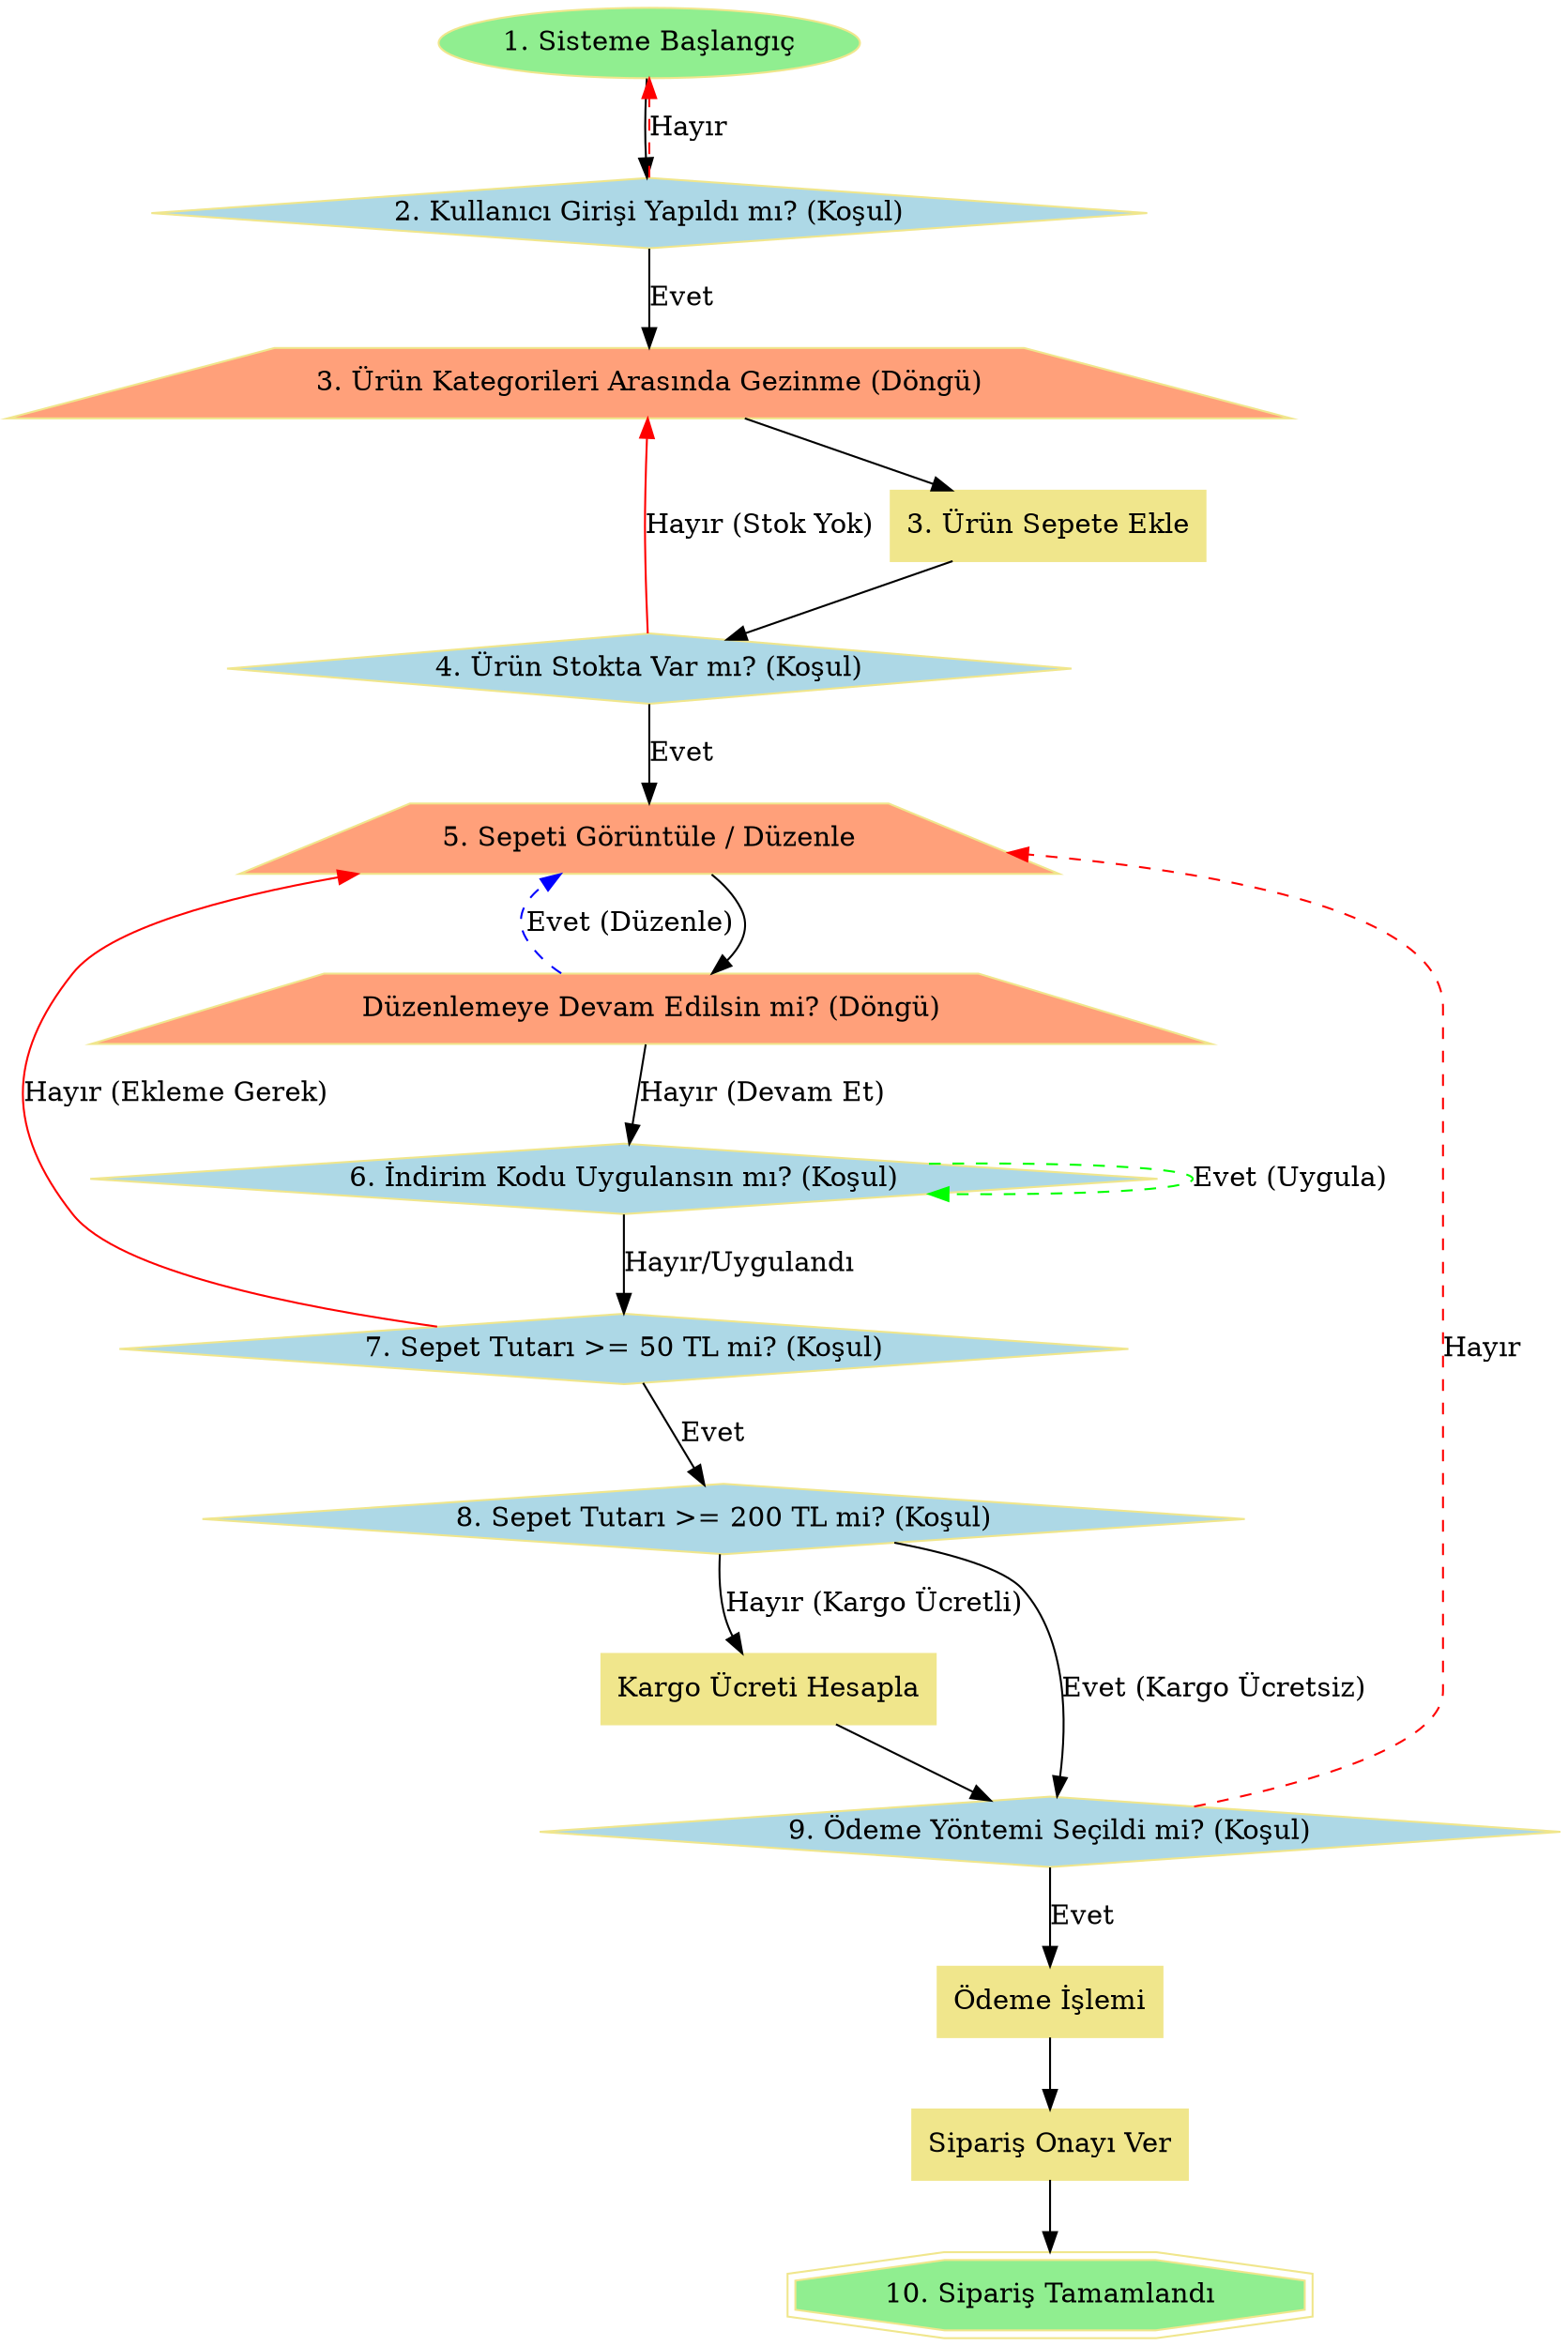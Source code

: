 digraph AlisverisSepetiSistemiDikey {
    // Genel Graf Ayarları
    rankdir=TB; // Yukarıdan aşağıya akış
    node [shape=box, style="filled", color="#F0E68C"]; // Varsayılan node stili

    // Başlangıç ve Bitiş Node'ları
    start [label="1. Sisteme Başlangıç", shape=oval, fillcolor="#90EE90"];
    end [label="10. Sipariş Tamamlandı", shape=doubleoctagon, fillcolor="#90EE90"];

    // Karar Node'ları (Koşullar) - Eşkenar Dörtgen
    node [shape=diamond, fillcolor="#ADD8E6"];
    KullaniciGiris [label="2. Kullanıcı Girişi Yapıldı mı? (Koşul)"];
    StokKontrol [label="4. Ürün Stokta Var mı? (Koşul)"];
    IndirimKodu [label="6. İndirim Kodu Uygulansın mı? (Koşul)"];
    MinTutarKontrol [label="7. Sepet Tutarı >= 50 TL mi? (Koşul)"];
    KargoKontrol [label="8. Sepet Tutarı >= 200 TL mi? (Koşul)"];
    OdemeYontemi [label="9. Ödeme Yöntemi Seçildi mi? (Koşul)"];

    // Süreç Node'ları (Kutu)
    node [shape=box, fillcolor="#F0E68C"];
    UrunSepeteEkle [label="3. Ürün Sepete Ekle"];
    KargoUcretiHesapla [label="Kargo Ücreti Hesapla"];
    SiparisOnayi [label="Sipariş Onayı Ver"];
    OdemeYap [label="Ödeme İşlemi"];

    // Döngü Node'ları (Trapez)
    node [shape=trapezium, fillcolor="#FFA07A"];
    UrunGezinme [label="3. Ürün Kategorileri Arasında Gezinme (Döngü)"];
    SepetGoruntule [label="5. Sepeti Görüntüle / Düzenle"];
    SepetDuzenleDongu [label="Düzenlemeye Devam Edilsin mi? (Döngü)"];


    // Akış Bağlantıları
    start -> KullaniciGiris;

    // 2. Kullanıcı Giriş Kontrolü
    KullaniciGiris -> UrunGezinme [label="Evet"];
    KullaniciGiris -> start [label="Hayır", style=dashed, color=red];

    // 3. Ürün Gezinme (Döngü) ve Sepete Ekle
    UrunGezinme -> UrunSepeteEkle;
    UrunSepeteEkle -> StokKontrol;

    // 4. Stok Kontrolü (Koşul)
    StokKontrol -> SepetGoruntule [label="Evet"];
    StokKontrol -> UrunGezinme [label="Hayır (Stok Yok)", color=red];

    // 5. Sepeti Görüntüleme ve Düzenleme (Döngü)
    SepetGoruntule -> SepetDuzenleDongu;
    SepetDuzenleDongu -> SepetGoruntule [label="Evet (Düzenle)", style=dashed, color=blue];
    SepetDuzenleDongu -> IndirimKodu [label="Hayır (Devam Et)"];

    // 6. İndirim Kodu Uygulanabilir (Koşul)
    IndirimKodu -> MinTutarKontrol [label="Hayır/Uygulandı"];
    IndirimKodu -> IndirimKodu [label="Evet (Uygula)", style=dashed, color=green];

    // 7. Minimum 50 TL Kontrolü (Koşul)
    MinTutarKontrol -> KargoKontrol [label="Evet"];
    MinTutarKontrol -> SepetGoruntule [label="Hayır (Ekleme Gerek)", color=red];

    // 8. Kargo Ücreti Hesaplama (Koşul: >= 200 TL ücretsiz)
    KargoKontrol -> OdemeYontemi [label="Evet (Kargo Ücretsiz)"];
    KargoKontrol -> KargoUcretiHesapla [label="Hayır (Kargo Ücretli)"];

    KargoUcretiHesapla -> OdemeYontemi;

    // 9. Ödeme Yöntemi Seçimi (Koşul)
    OdemeYontemi -> OdemeYap [label="Evet"];
    OdemeYontemi -> SepetGoruntule [label="Hayır", color=red, style=dashed];

    // 10. Sipariş Onayı
    OdemeYap -> SiparisOnayi;
    SiparisOnayi -> end;
}
